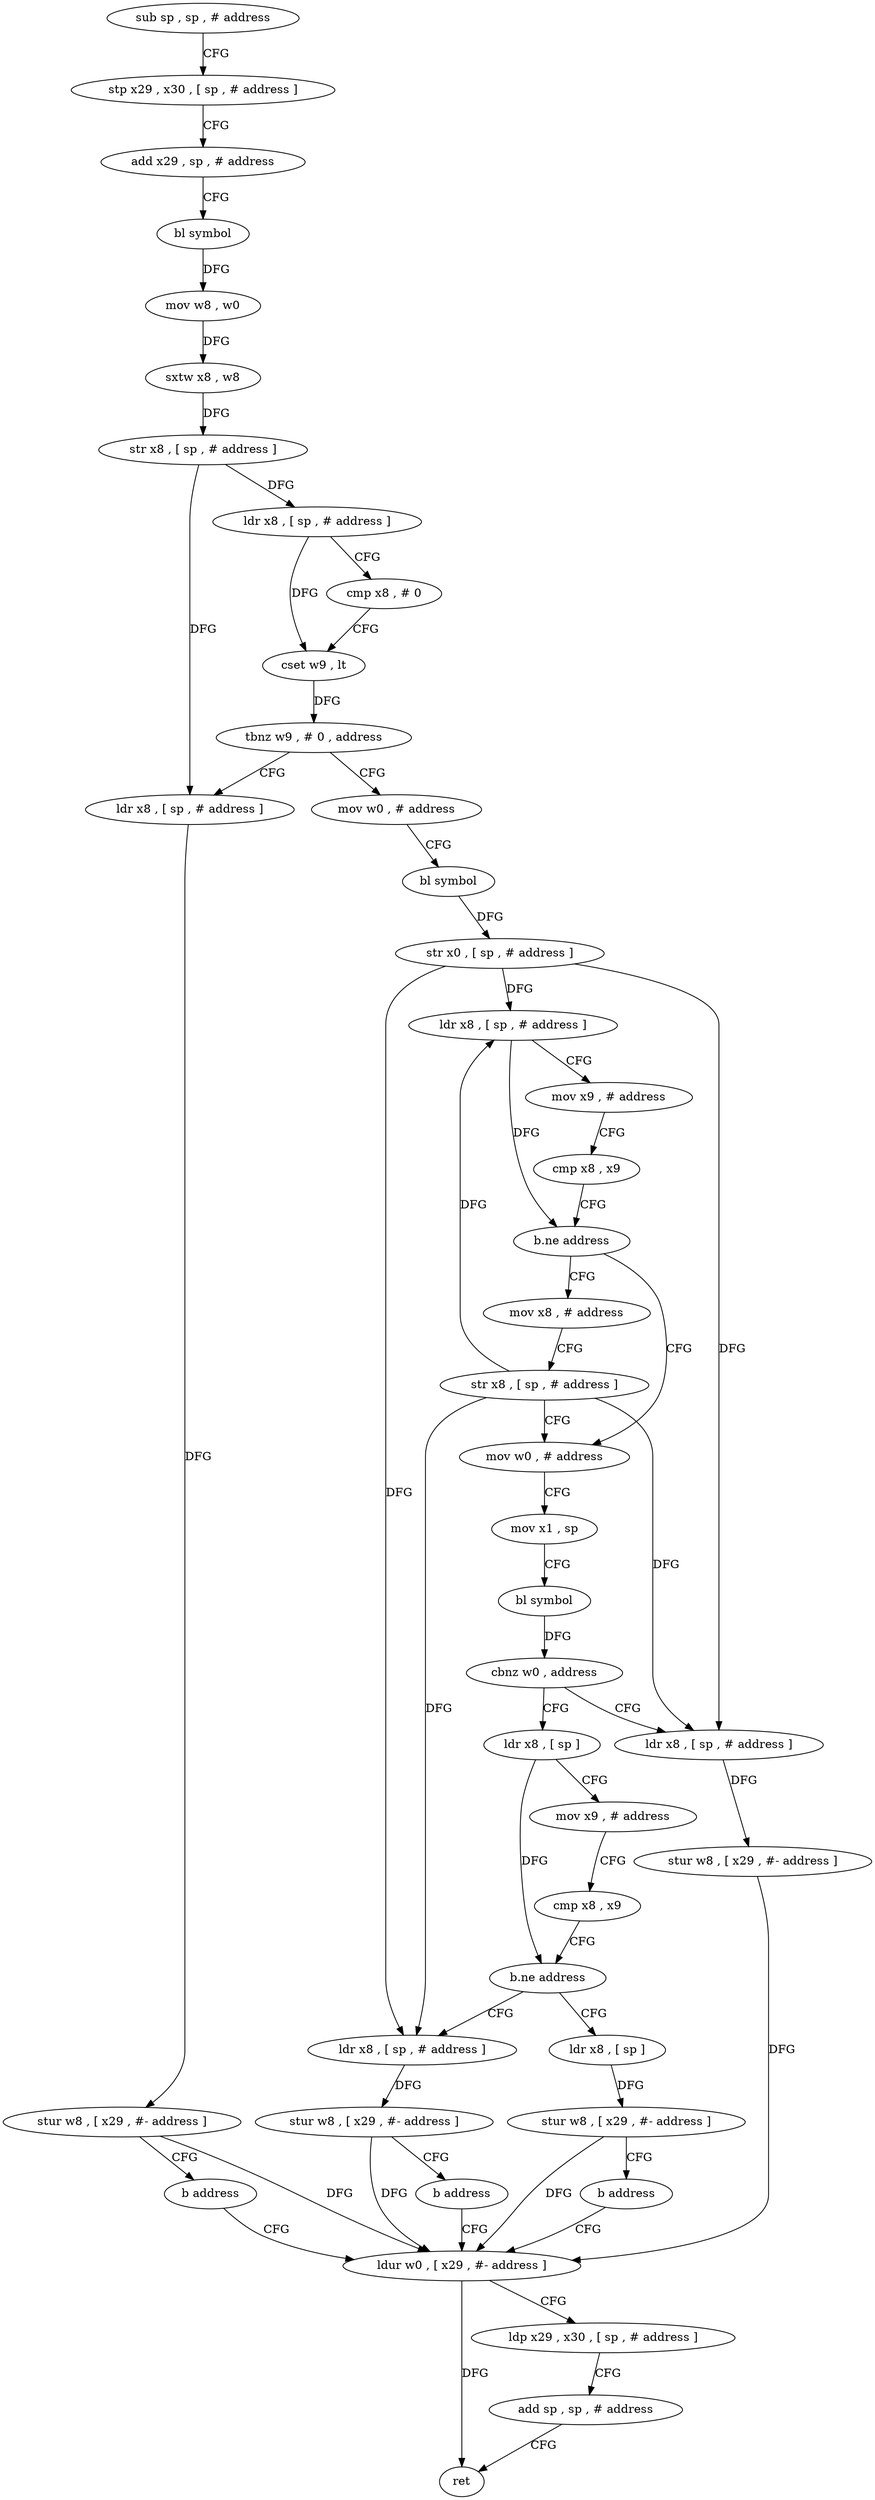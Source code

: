 digraph "func" {
"4298200" [label = "sub sp , sp , # address" ]
"4298204" [label = "stp x29 , x30 , [ sp , # address ]" ]
"4298208" [label = "add x29 , sp , # address" ]
"4298212" [label = "bl symbol" ]
"4298216" [label = "mov w8 , w0" ]
"4298220" [label = "sxtw x8 , w8" ]
"4298224" [label = "str x8 , [ sp , # address ]" ]
"4298228" [label = "ldr x8 , [ sp , # address ]" ]
"4298232" [label = "cmp x8 , # 0" ]
"4298236" [label = "cset w9 , lt" ]
"4298240" [label = "tbnz w9 , # 0 , address" ]
"4298256" [label = "mov w0 , # address" ]
"4298244" [label = "ldr x8 , [ sp , # address ]" ]
"4298260" [label = "bl symbol" ]
"4298264" [label = "str x0 , [ sp , # address ]" ]
"4298268" [label = "ldr x8 , [ sp , # address ]" ]
"4298272" [label = "mov x9 , # address" ]
"4298276" [label = "cmp x8 , x9" ]
"4298280" [label = "b.ne address" ]
"4298292" [label = "mov w0 , # address" ]
"4298284" [label = "mov x8 , # address" ]
"4298248" [label = "stur w8 , [ x29 , #- address ]" ]
"4298252" [label = "b address" ]
"4298356" [label = "ldur w0 , [ x29 , #- address ]" ]
"4298296" [label = "mov x1 , sp" ]
"4298300" [label = "bl symbol" ]
"4298304" [label = "cbnz w0 , address" ]
"4298348" [label = "ldr x8 , [ sp , # address ]" ]
"4298308" [label = "ldr x8 , [ sp ]" ]
"4298288" [label = "str x8 , [ sp , # address ]" ]
"4298360" [label = "ldp x29 , x30 , [ sp , # address ]" ]
"4298364" [label = "add sp , sp , # address" ]
"4298368" [label = "ret" ]
"4298352" [label = "stur w8 , [ x29 , #- address ]" ]
"4298312" [label = "mov x9 , # address" ]
"4298316" [label = "cmp x8 , x9" ]
"4298320" [label = "b.ne address" ]
"4298336" [label = "ldr x8 , [ sp ]" ]
"4298324" [label = "ldr x8 , [ sp , # address ]" ]
"4298340" [label = "stur w8 , [ x29 , #- address ]" ]
"4298344" [label = "b address" ]
"4298328" [label = "stur w8 , [ x29 , #- address ]" ]
"4298332" [label = "b address" ]
"4298200" -> "4298204" [ label = "CFG" ]
"4298204" -> "4298208" [ label = "CFG" ]
"4298208" -> "4298212" [ label = "CFG" ]
"4298212" -> "4298216" [ label = "DFG" ]
"4298216" -> "4298220" [ label = "DFG" ]
"4298220" -> "4298224" [ label = "DFG" ]
"4298224" -> "4298228" [ label = "DFG" ]
"4298224" -> "4298244" [ label = "DFG" ]
"4298228" -> "4298232" [ label = "CFG" ]
"4298228" -> "4298236" [ label = "DFG" ]
"4298232" -> "4298236" [ label = "CFG" ]
"4298236" -> "4298240" [ label = "DFG" ]
"4298240" -> "4298256" [ label = "CFG" ]
"4298240" -> "4298244" [ label = "CFG" ]
"4298256" -> "4298260" [ label = "CFG" ]
"4298244" -> "4298248" [ label = "DFG" ]
"4298260" -> "4298264" [ label = "DFG" ]
"4298264" -> "4298268" [ label = "DFG" ]
"4298264" -> "4298348" [ label = "DFG" ]
"4298264" -> "4298324" [ label = "DFG" ]
"4298268" -> "4298272" [ label = "CFG" ]
"4298268" -> "4298280" [ label = "DFG" ]
"4298272" -> "4298276" [ label = "CFG" ]
"4298276" -> "4298280" [ label = "CFG" ]
"4298280" -> "4298292" [ label = "CFG" ]
"4298280" -> "4298284" [ label = "CFG" ]
"4298292" -> "4298296" [ label = "CFG" ]
"4298284" -> "4298288" [ label = "CFG" ]
"4298248" -> "4298252" [ label = "CFG" ]
"4298248" -> "4298356" [ label = "DFG" ]
"4298252" -> "4298356" [ label = "CFG" ]
"4298356" -> "4298360" [ label = "CFG" ]
"4298356" -> "4298368" [ label = "DFG" ]
"4298296" -> "4298300" [ label = "CFG" ]
"4298300" -> "4298304" [ label = "DFG" ]
"4298304" -> "4298348" [ label = "CFG" ]
"4298304" -> "4298308" [ label = "CFG" ]
"4298348" -> "4298352" [ label = "DFG" ]
"4298308" -> "4298312" [ label = "CFG" ]
"4298308" -> "4298320" [ label = "DFG" ]
"4298288" -> "4298292" [ label = "CFG" ]
"4298288" -> "4298268" [ label = "DFG" ]
"4298288" -> "4298348" [ label = "DFG" ]
"4298288" -> "4298324" [ label = "DFG" ]
"4298360" -> "4298364" [ label = "CFG" ]
"4298364" -> "4298368" [ label = "CFG" ]
"4298352" -> "4298356" [ label = "DFG" ]
"4298312" -> "4298316" [ label = "CFG" ]
"4298316" -> "4298320" [ label = "CFG" ]
"4298320" -> "4298336" [ label = "CFG" ]
"4298320" -> "4298324" [ label = "CFG" ]
"4298336" -> "4298340" [ label = "DFG" ]
"4298324" -> "4298328" [ label = "DFG" ]
"4298340" -> "4298344" [ label = "CFG" ]
"4298340" -> "4298356" [ label = "DFG" ]
"4298344" -> "4298356" [ label = "CFG" ]
"4298328" -> "4298332" [ label = "CFG" ]
"4298328" -> "4298356" [ label = "DFG" ]
"4298332" -> "4298356" [ label = "CFG" ]
}
